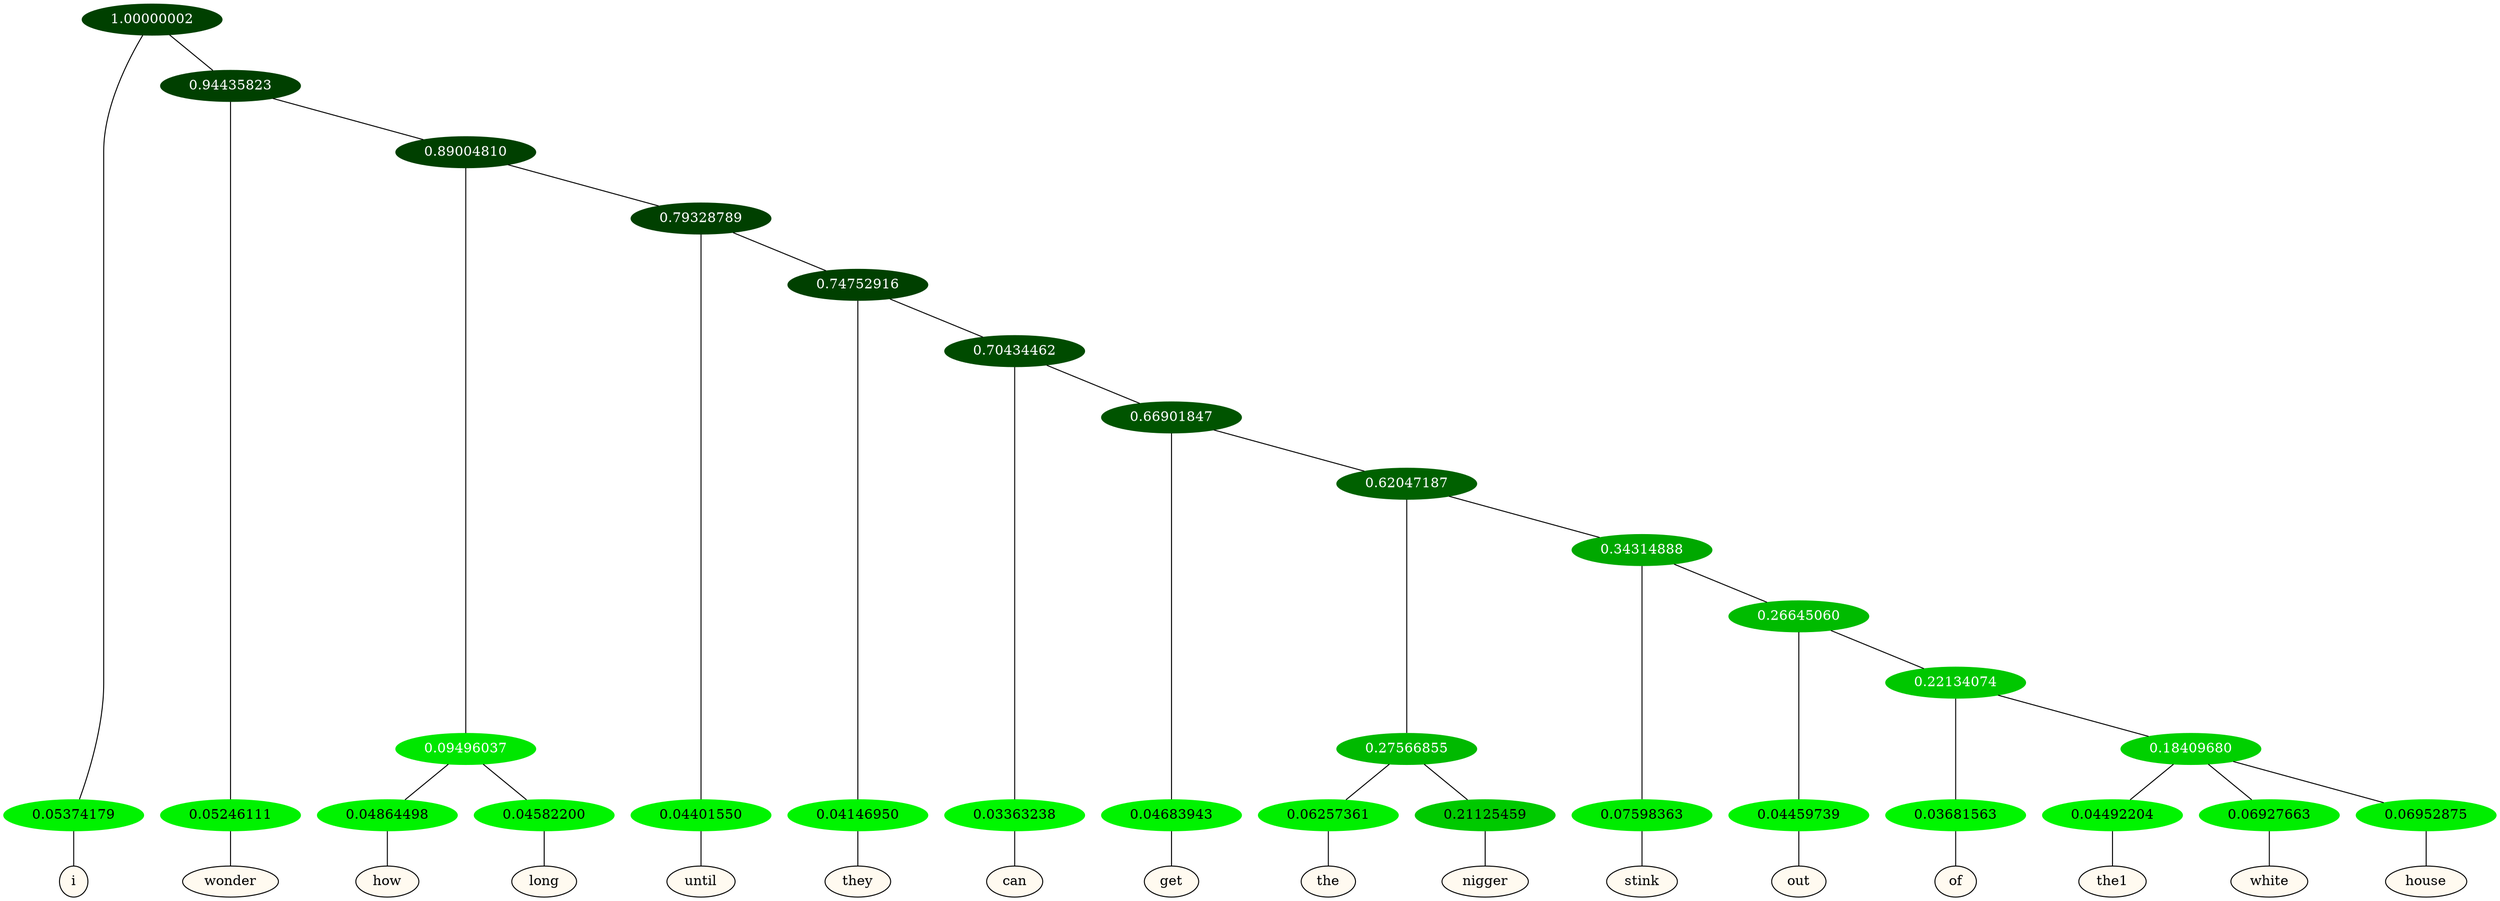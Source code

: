 graph {
	node [format=png height=0.15 nodesep=0.001 ordering=out overlap=prism overlap_scaling=0.01 ranksep=0.001 ratio=0.2 style=filled width=0.15]
	{
		rank=same
		a_w_1 [label=i color=black fillcolor=floralwhite style="filled,solid"]
		a_w_3 [label=wonder color=black fillcolor=floralwhite style="filled,solid"]
		a_w_7 [label=how color=black fillcolor=floralwhite style="filled,solid"]
		a_w_8 [label=long color=black fillcolor=floralwhite style="filled,solid"]
		a_w_9 [label=until color=black fillcolor=floralwhite style="filled,solid"]
		a_w_11 [label=they color=black fillcolor=floralwhite style="filled,solid"]
		a_w_13 [label=can color=black fillcolor=floralwhite style="filled,solid"]
		a_w_15 [label=get color=black fillcolor=floralwhite style="filled,solid"]
		a_w_19 [label=the color=black fillcolor=floralwhite style="filled,solid"]
		a_w_20 [label=nigger color=black fillcolor=floralwhite style="filled,solid"]
		a_w_21 [label=stink color=black fillcolor=floralwhite style="filled,solid"]
		a_w_23 [label=out color=black fillcolor=floralwhite style="filled,solid"]
		a_w_25 [label=of color=black fillcolor=floralwhite style="filled,solid"]
		a_w_27 [label=the1 color=black fillcolor=floralwhite style="filled,solid"]
		a_w_28 [label=white color=black fillcolor=floralwhite style="filled,solid"]
		a_w_29 [label=house color=black fillcolor=floralwhite style="filled,solid"]
	}
	a_n_1 -- a_w_1
	a_n_3 -- a_w_3
	a_n_7 -- a_w_7
	a_n_8 -- a_w_8
	a_n_9 -- a_w_9
	a_n_11 -- a_w_11
	a_n_13 -- a_w_13
	a_n_15 -- a_w_15
	a_n_19 -- a_w_19
	a_n_20 -- a_w_20
	a_n_21 -- a_w_21
	a_n_23 -- a_w_23
	a_n_25 -- a_w_25
	a_n_27 -- a_w_27
	a_n_28 -- a_w_28
	a_n_29 -- a_w_29
	{
		rank=same
		a_n_1 [label=0.05374179 color="0.334 1.000 0.946" fontcolor=black]
		a_n_3 [label=0.05246111 color="0.334 1.000 0.948" fontcolor=black]
		a_n_7 [label=0.04864498 color="0.334 1.000 0.951" fontcolor=black]
		a_n_8 [label=0.04582200 color="0.334 1.000 0.954" fontcolor=black]
		a_n_9 [label=0.04401550 color="0.334 1.000 0.956" fontcolor=black]
		a_n_11 [label=0.04146950 color="0.334 1.000 0.959" fontcolor=black]
		a_n_13 [label=0.03363238 color="0.334 1.000 0.966" fontcolor=black]
		a_n_15 [label=0.04683943 color="0.334 1.000 0.953" fontcolor=black]
		a_n_19 [label=0.06257361 color="0.334 1.000 0.937" fontcolor=black]
		a_n_20 [label=0.21125459 color="0.334 1.000 0.789" fontcolor=black]
		a_n_21 [label=0.07598363 color="0.334 1.000 0.924" fontcolor=black]
		a_n_23 [label=0.04459739 color="0.334 1.000 0.955" fontcolor=black]
		a_n_25 [label=0.03681563 color="0.334 1.000 0.963" fontcolor=black]
		a_n_27 [label=0.04492204 color="0.334 1.000 0.955" fontcolor=black]
		a_n_28 [label=0.06927663 color="0.334 1.000 0.931" fontcolor=black]
		a_n_29 [label=0.06952875 color="0.334 1.000 0.930" fontcolor=black]
	}
	a_n_0 [label=1.00000002 color="0.334 1.000 0.250" fontcolor=grey99]
	a_n_0 -- a_n_1
	a_n_2 [label=0.94435823 color="0.334 1.000 0.250" fontcolor=grey99]
	a_n_0 -- a_n_2
	a_n_2 -- a_n_3
	a_n_4 [label=0.89004810 color="0.334 1.000 0.250" fontcolor=grey99]
	a_n_2 -- a_n_4
	a_n_5 [label=0.09496037 color="0.334 1.000 0.905" fontcolor=grey99]
	a_n_4 -- a_n_5
	a_n_6 [label=0.79328789 color="0.334 1.000 0.250" fontcolor=grey99]
	a_n_4 -- a_n_6
	a_n_5 -- a_n_7
	a_n_5 -- a_n_8
	a_n_6 -- a_n_9
	a_n_10 [label=0.74752916 color="0.334 1.000 0.252" fontcolor=grey99]
	a_n_6 -- a_n_10
	a_n_10 -- a_n_11
	a_n_12 [label=0.70434462 color="0.334 1.000 0.296" fontcolor=grey99]
	a_n_10 -- a_n_12
	a_n_12 -- a_n_13
	a_n_14 [label=0.66901847 color="0.334 1.000 0.331" fontcolor=grey99]
	a_n_12 -- a_n_14
	a_n_14 -- a_n_15
	a_n_16 [label=0.62047187 color="0.334 1.000 0.380" fontcolor=grey99]
	a_n_14 -- a_n_16
	a_n_17 [label=0.27566855 color="0.334 1.000 0.724" fontcolor=grey99]
	a_n_16 -- a_n_17
	a_n_18 [label=0.34314888 color="0.334 1.000 0.657" fontcolor=grey99]
	a_n_16 -- a_n_18
	a_n_17 -- a_n_19
	a_n_17 -- a_n_20
	a_n_18 -- a_n_21
	a_n_22 [label=0.26645060 color="0.334 1.000 0.734" fontcolor=grey99]
	a_n_18 -- a_n_22
	a_n_22 -- a_n_23
	a_n_24 [label=0.22134074 color="0.334 1.000 0.779" fontcolor=grey99]
	a_n_22 -- a_n_24
	a_n_24 -- a_n_25
	a_n_26 [label=0.18409680 color="0.334 1.000 0.816" fontcolor=grey99]
	a_n_24 -- a_n_26
	a_n_26 -- a_n_27
	a_n_26 -- a_n_28
	a_n_26 -- a_n_29
}
